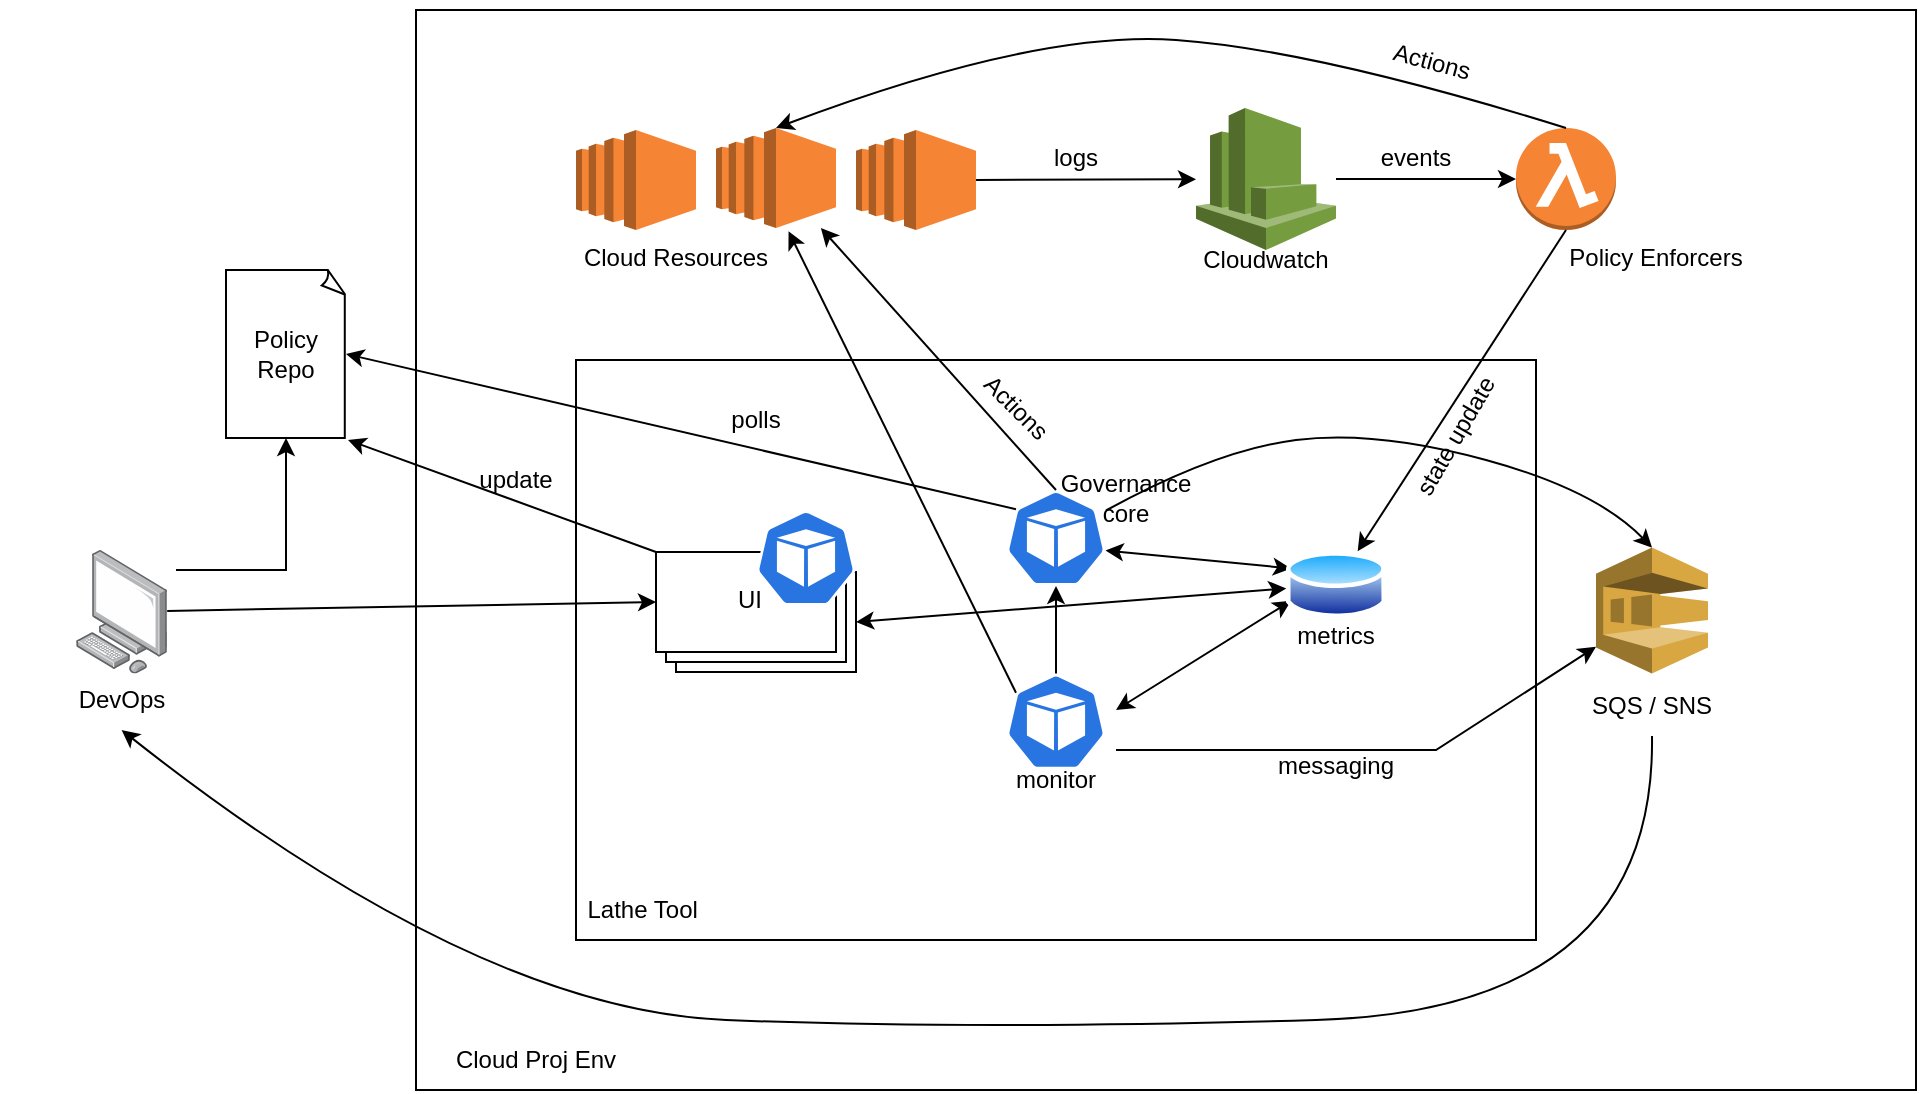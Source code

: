 <mxfile version="20.2.5" type="github">
  <diagram id="Vv94kJZP70gJv3WfLBMk" name="Page-1">
    <mxGraphModel dx="1061" dy="934" grid="1" gridSize="10" guides="1" tooltips="1" connect="1" arrows="1" fold="1" page="1" pageScale="1" pageWidth="1100" pageHeight="850" math="0" shadow="0">
      <root>
        <mxCell id="0" />
        <mxCell id="1" parent="0" />
        <mxCell id="CQJ7iR8nY9A5MEXB7DN9-19" value="" style="verticalLabelPosition=bottom;verticalAlign=top;html=1;shape=mxgraph.basic.rect;fillColor2=none;strokeWidth=1;size=20;indent=5;" vertex="1" parent="1">
          <mxGeometry x="270" y="80" width="750" height="540" as="geometry" />
        </mxCell>
        <mxCell id="CQJ7iR8nY9A5MEXB7DN9-18" value="" style="verticalLabelPosition=bottom;verticalAlign=top;html=1;shape=mxgraph.basic.rect;fillColor2=none;strokeWidth=1;size=20;indent=5;" vertex="1" parent="1">
          <mxGeometry x="350" y="255" width="480" height="290" as="geometry" />
        </mxCell>
        <mxCell id="CQJ7iR8nY9A5MEXB7DN9-4" value="" style="points=[];aspect=fixed;html=1;align=center;shadow=0;dashed=0;image;image=img/lib/allied_telesis/computer_and_terminals/Personal_Computer.svg;" vertex="1" parent="1">
          <mxGeometry x="100" y="350" width="45.6" height="61.8" as="geometry" />
        </mxCell>
        <mxCell id="CQJ7iR8nY9A5MEXB7DN9-6" value="" style="shape=image;html=1;verticalAlign=top;verticalLabelPosition=bottom;labelBackgroundColor=#ffffff;imageAspect=0;aspect=fixed;image=https://cdn1.iconfinder.com/data/icons/picons-social/57/github_rounded-128.png" vertex="1" parent="1">
          <mxGeometry x="180" y="150" width="50" height="50" as="geometry" />
        </mxCell>
        <mxCell id="CQJ7iR8nY9A5MEXB7DN9-8" value="Policy&lt;br&gt;Repo" style="whiteSpace=wrap;html=1;shape=mxgraph.basic.document" vertex="1" parent="1">
          <mxGeometry x="175" y="210" width="60" height="84" as="geometry" />
        </mxCell>
        <mxCell id="CQJ7iR8nY9A5MEXB7DN9-9" value="" style="endArrow=classic;html=1;rounded=0;entryX=0.5;entryY=1;entryDx=0;entryDy=0;entryPerimeter=0;" edge="1" parent="1" target="CQJ7iR8nY9A5MEXB7DN9-8">
          <mxGeometry width="50" height="50" relative="1" as="geometry">
            <mxPoint x="150" y="360" as="sourcePoint" />
            <mxPoint x="210" y="360" as="targetPoint" />
            <Array as="points">
              <mxPoint x="205" y="360" />
            </Array>
          </mxGeometry>
        </mxCell>
        <mxCell id="CQJ7iR8nY9A5MEXB7DN9-10" value="" style="outlineConnect=0;dashed=0;verticalLabelPosition=bottom;verticalAlign=top;align=center;html=1;shape=mxgraph.aws3.ec2;fillColor=#F58534;gradientColor=none;" vertex="1" parent="1">
          <mxGeometry x="350" y="140" width="60" height="50" as="geometry" />
        </mxCell>
        <mxCell id="CQJ7iR8nY9A5MEXB7DN9-11" value="" style="outlineConnect=0;dashed=0;verticalLabelPosition=bottom;verticalAlign=top;align=center;html=1;shape=mxgraph.aws3.ec2;fillColor=#F58534;gradientColor=none;" vertex="1" parent="1">
          <mxGeometry x="420" y="139" width="60" height="50" as="geometry" />
        </mxCell>
        <mxCell id="CQJ7iR8nY9A5MEXB7DN9-12" value="" style="outlineConnect=0;dashed=0;verticalLabelPosition=bottom;verticalAlign=top;align=center;html=1;shape=mxgraph.aws3.ec2;fillColor=#F58534;gradientColor=none;" vertex="1" parent="1">
          <mxGeometry x="490" y="140" width="60" height="50" as="geometry" />
        </mxCell>
        <mxCell id="CQJ7iR8nY9A5MEXB7DN9-13" value="" style="outlineConnect=0;dashed=0;verticalLabelPosition=bottom;verticalAlign=top;align=center;html=1;shape=mxgraph.aws3.cloudwatch;fillColor=#759C3E;gradientColor=none;" vertex="1" parent="1">
          <mxGeometry x="660" y="129" width="70" height="71" as="geometry" />
        </mxCell>
        <mxCell id="CQJ7iR8nY9A5MEXB7DN9-15" value="" style="outlineConnect=0;dashed=0;verticalLabelPosition=bottom;verticalAlign=top;align=center;html=1;shape=mxgraph.aws3.lambda_function;fillColor=#F58534;gradientColor=none;" vertex="1" parent="1">
          <mxGeometry x="820" y="139" width="50" height="51" as="geometry" />
        </mxCell>
        <mxCell id="CQJ7iR8nY9A5MEXB7DN9-16" value="" style="sketch=0;html=1;dashed=0;whitespace=wrap;fillColor=#2875E2;strokeColor=#ffffff;points=[[0.005,0.63,0],[0.1,0.2,0],[0.9,0.2,0],[0.5,0,0],[0.995,0.63,0],[0.72,0.99,0],[0.5,1,0],[0.28,0.99,0]];shape=mxgraph.kubernetes.icon;prIcon=pod" vertex="1" parent="1">
          <mxGeometry x="565" y="320" width="50" height="48" as="geometry" />
        </mxCell>
        <mxCell id="CQJ7iR8nY9A5MEXB7DN9-17" value="" style="verticalLabelPosition=bottom;verticalAlign=top;html=1;shape=mxgraph.basic.layered_rect;dx=10;outlineConnect=0;" vertex="1" parent="1">
          <mxGeometry x="390" y="351" width="100" height="60" as="geometry" />
        </mxCell>
        <mxCell id="CQJ7iR8nY9A5MEXB7DN9-21" value="" style="sketch=0;html=1;dashed=0;whitespace=wrap;fillColor=#2875E2;strokeColor=#ffffff;points=[[0.005,0.63,0],[0.1,0.2,0],[0.9,0.2,0],[0.5,0,0],[0.995,0.63,0],[0.72,0.99,0],[0.5,1,0],[0.28,0.99,0]];shape=mxgraph.kubernetes.icon;prIcon=pod" vertex="1" parent="1">
          <mxGeometry x="565" y="411.8" width="50" height="48" as="geometry" />
        </mxCell>
        <mxCell id="CQJ7iR8nY9A5MEXB7DN9-22" value="" style="endArrow=classic;html=1;rounded=0;entryX=0;entryY=0;entryDx=0;entryDy=25;entryPerimeter=0;" edge="1" parent="1" source="CQJ7iR8nY9A5MEXB7DN9-4" target="CQJ7iR8nY9A5MEXB7DN9-17">
          <mxGeometry width="50" height="50" relative="1" as="geometry">
            <mxPoint x="100" y="550" as="sourcePoint" />
            <mxPoint x="150" y="500" as="targetPoint" />
          </mxGeometry>
        </mxCell>
        <mxCell id="CQJ7iR8nY9A5MEXB7DN9-23" value="" style="endArrow=classic;html=1;rounded=0;exitX=0.5;exitY=0;exitDx=0;exitDy=0;exitPerimeter=0;" edge="1" parent="1" source="CQJ7iR8nY9A5MEXB7DN9-16" target="CQJ7iR8nY9A5MEXB7DN9-11">
          <mxGeometry width="50" height="50" relative="1" as="geometry">
            <mxPoint x="520" y="240" as="sourcePoint" />
            <mxPoint x="570" y="190" as="targetPoint" />
          </mxGeometry>
        </mxCell>
        <mxCell id="CQJ7iR8nY9A5MEXB7DN9-25" value="" style="endArrow=classic;html=1;rounded=0;exitX=0.1;exitY=0.2;exitDx=0;exitDy=0;exitPerimeter=0;entryX=1;entryY=0.5;entryDx=0;entryDy=0;entryPerimeter=0;" edge="1" parent="1" source="CQJ7iR8nY9A5MEXB7DN9-16" target="CQJ7iR8nY9A5MEXB7DN9-8">
          <mxGeometry width="50" height="50" relative="1" as="geometry">
            <mxPoint x="460" y="320" as="sourcePoint" />
            <mxPoint x="510" y="270" as="targetPoint" />
          </mxGeometry>
        </mxCell>
        <mxCell id="CQJ7iR8nY9A5MEXB7DN9-26" value="" style="endArrow=classic;html=1;rounded=0;entryX=1.017;entryY=1.012;entryDx=0;entryDy=0;entryPerimeter=0;exitX=0;exitY=0;exitDx=0;exitDy=0;exitPerimeter=0;" edge="1" parent="1" source="CQJ7iR8nY9A5MEXB7DN9-17" target="CQJ7iR8nY9A5MEXB7DN9-8">
          <mxGeometry width="50" height="50" relative="1" as="geometry">
            <mxPoint x="240" y="350" as="sourcePoint" />
            <mxPoint x="290" y="300" as="targetPoint" />
          </mxGeometry>
        </mxCell>
        <mxCell id="CQJ7iR8nY9A5MEXB7DN9-28" value="" style="endArrow=classic;html=1;rounded=0;exitX=1;exitY=0.5;exitDx=0;exitDy=0;exitPerimeter=0;" edge="1" parent="1" source="CQJ7iR8nY9A5MEXB7DN9-12" target="CQJ7iR8nY9A5MEXB7DN9-13">
          <mxGeometry width="50" height="50" relative="1" as="geometry">
            <mxPoint x="580" y="190" as="sourcePoint" />
            <mxPoint x="630" y="140" as="targetPoint" />
          </mxGeometry>
        </mxCell>
        <mxCell id="CQJ7iR8nY9A5MEXB7DN9-29" value="" style="endArrow=classic;html=1;rounded=0;entryX=0;entryY=0.5;entryDx=0;entryDy=0;entryPerimeter=0;" edge="1" parent="1" source="CQJ7iR8nY9A5MEXB7DN9-13" target="CQJ7iR8nY9A5MEXB7DN9-15">
          <mxGeometry width="50" height="50" relative="1" as="geometry">
            <mxPoint x="750" y="200" as="sourcePoint" />
            <mxPoint x="800" y="150" as="targetPoint" />
          </mxGeometry>
        </mxCell>
        <mxCell id="CQJ7iR8nY9A5MEXB7DN9-30" value="" style="endArrow=classic;html=1;rounded=0;exitX=0.5;exitY=1;exitDx=0;exitDy=0;exitPerimeter=0;" edge="1" parent="1" source="CQJ7iR8nY9A5MEXB7DN9-15" target="CQJ7iR8nY9A5MEXB7DN9-61">
          <mxGeometry width="50" height="50" relative="1" as="geometry">
            <mxPoint x="880" y="280" as="sourcePoint" />
            <mxPoint x="930" y="230" as="targetPoint" />
          </mxGeometry>
        </mxCell>
        <mxCell id="CQJ7iR8nY9A5MEXB7DN9-32" value="" style="endArrow=classic;startArrow=classic;html=1;rounded=0;entryX=0;entryY=0.75;entryDx=0;entryDy=0;" edge="1" parent="1" target="CQJ7iR8nY9A5MEXB7DN9-61">
          <mxGeometry width="50" height="50" relative="1" as="geometry">
            <mxPoint x="620" y="430" as="sourcePoint" />
            <mxPoint x="690" y="410" as="targetPoint" />
          </mxGeometry>
        </mxCell>
        <mxCell id="CQJ7iR8nY9A5MEXB7DN9-33" value="" style="endArrow=classic;startArrow=classic;html=1;rounded=0;exitX=0.995;exitY=0.63;exitDx=0;exitDy=0;exitPerimeter=0;entryX=0;entryY=0.25;entryDx=0;entryDy=0;" edge="1" parent="1" source="CQJ7iR8nY9A5MEXB7DN9-16" target="CQJ7iR8nY9A5MEXB7DN9-61">
          <mxGeometry width="50" height="50" relative="1" as="geometry">
            <mxPoint x="620" y="390" as="sourcePoint" />
            <mxPoint x="670" y="340" as="targetPoint" />
          </mxGeometry>
        </mxCell>
        <mxCell id="CQJ7iR8nY9A5MEXB7DN9-34" value="" style="endArrow=classic;startArrow=classic;html=1;rounded=0;exitX=0;exitY=0;exitDx=100;exitDy=35;exitPerimeter=0;" edge="1" parent="1" source="CQJ7iR8nY9A5MEXB7DN9-17" target="CQJ7iR8nY9A5MEXB7DN9-61">
          <mxGeometry width="50" height="50" relative="1" as="geometry">
            <mxPoint x="450" y="500" as="sourcePoint" />
            <mxPoint x="500" y="450" as="targetPoint" />
          </mxGeometry>
        </mxCell>
        <mxCell id="CQJ7iR8nY9A5MEXB7DN9-36" value="Cloud Resources" style="text;html=1;strokeColor=none;fillColor=none;align=center;verticalAlign=middle;whiteSpace=wrap;rounded=0;" vertex="1" parent="1">
          <mxGeometry x="340" y="189" width="120" height="30" as="geometry" />
        </mxCell>
        <mxCell id="CQJ7iR8nY9A5MEXB7DN9-37" value="Cloudwatch" style="text;html=1;strokeColor=none;fillColor=none;align=center;verticalAlign=middle;whiteSpace=wrap;rounded=0;" vertex="1" parent="1">
          <mxGeometry x="635" y="190" width="120" height="30" as="geometry" />
        </mxCell>
        <mxCell id="CQJ7iR8nY9A5MEXB7DN9-38" value="Policy Enforcers" style="text;html=1;strokeColor=none;fillColor=none;align=center;verticalAlign=middle;whiteSpace=wrap;rounded=0;" vertex="1" parent="1">
          <mxGeometry x="830" y="189" width="120" height="30" as="geometry" />
        </mxCell>
        <mxCell id="CQJ7iR8nY9A5MEXB7DN9-40" value="" style="curved=1;endArrow=classic;html=1;rounded=0;exitX=0.5;exitY=0;exitDx=0;exitDy=0;exitPerimeter=0;entryX=0.5;entryY=0;entryDx=0;entryDy=0;entryPerimeter=0;" edge="1" parent="1" source="CQJ7iR8nY9A5MEXB7DN9-15" target="CQJ7iR8nY9A5MEXB7DN9-11">
          <mxGeometry width="50" height="50" relative="1" as="geometry">
            <mxPoint x="580" y="140" as="sourcePoint" />
            <mxPoint x="630" y="90" as="targetPoint" />
            <Array as="points">
              <mxPoint x="720" y="100" />
              <mxPoint x="580" y="90" />
            </Array>
          </mxGeometry>
        </mxCell>
        <mxCell id="CQJ7iR8nY9A5MEXB7DN9-41" value="Actions" style="text;html=1;strokeColor=none;fillColor=none;align=center;verticalAlign=middle;whiteSpace=wrap;rounded=0;rotation=15;" vertex="1" parent="1">
          <mxGeometry x="718" y="91" width="120" height="30" as="geometry" />
        </mxCell>
        <mxCell id="CQJ7iR8nY9A5MEXB7DN9-42" value="Actions" style="text;html=1;strokeColor=none;fillColor=none;align=center;verticalAlign=middle;whiteSpace=wrap;rounded=0;rotation=45;" vertex="1" parent="1">
          <mxGeometry x="510" y="264" width="120" height="30" as="geometry" />
        </mxCell>
        <mxCell id="CQJ7iR8nY9A5MEXB7DN9-43" value="logs&lt;span style=&quot;caret-color: rgba(0, 0, 0, 0); color: rgba(0, 0, 0, 0); font-family: monospace; font-size: 0px; text-align: start;&quot;&gt;%3CmxGraphModel%3E%3Croot%3E%3CmxCell%20id%3D%220%22%2F%3E%3CmxCell%20id%3D%221%22%20parent%3D%220%22%2F%3E%3CmxCell%20id%3D%222%22%20value%3D%22Cloudwatch%22%20style%3D%22text%3Bhtml%3D1%3BstrokeColor%3Dnone%3BfillColor%3Dnone%3Balign%3Dcenter%3BverticalAlign%3Dmiddle%3BwhiteSpace%3Dwrap%3Brounded%3D0%3B%22%20vertex%3D%221%22%20parent%3D%221%22%3E%3CmxGeometry%20x%3D%22635%22%20y%3D%22190%22%20width%3D%22120%22%20height%3D%2230%22%20as%3D%22geometry%22%2F%3E%3C%2FmxCell%3E%3C%2Froot%3E%3C%2FmxGraphModel%3E&lt;/span&gt;" style="text;html=1;strokeColor=none;fillColor=none;align=center;verticalAlign=middle;whiteSpace=wrap;rounded=0;" vertex="1" parent="1">
          <mxGeometry x="540" y="139" width="120" height="30" as="geometry" />
        </mxCell>
        <mxCell id="CQJ7iR8nY9A5MEXB7DN9-44" value="events" style="text;html=1;strokeColor=none;fillColor=none;align=center;verticalAlign=middle;whiteSpace=wrap;rounded=0;" vertex="1" parent="1">
          <mxGeometry x="710" y="139" width="120" height="30" as="geometry" />
        </mxCell>
        <mxCell id="CQJ7iR8nY9A5MEXB7DN9-45" value="state update" style="text;html=1;strokeColor=none;fillColor=none;align=center;verticalAlign=middle;whiteSpace=wrap;rounded=0;rotation=-60;" vertex="1" parent="1">
          <mxGeometry x="730" y="278" width="120" height="30" as="geometry" />
        </mxCell>
        <mxCell id="CQJ7iR8nY9A5MEXB7DN9-46" value="metrics" style="text;html=1;strokeColor=none;fillColor=none;align=center;verticalAlign=middle;whiteSpace=wrap;rounded=0;" vertex="1" parent="1">
          <mxGeometry x="670" y="378" width="120" height="30" as="geometry" />
        </mxCell>
        <mxCell id="CQJ7iR8nY9A5MEXB7DN9-47" value="polls" style="text;html=1;strokeColor=none;fillColor=none;align=center;verticalAlign=middle;whiteSpace=wrap;rounded=0;" vertex="1" parent="1">
          <mxGeometry x="380" y="270" width="120" height="30" as="geometry" />
        </mxCell>
        <mxCell id="CQJ7iR8nY9A5MEXB7DN9-48" value="update" style="text;html=1;strokeColor=none;fillColor=none;align=center;verticalAlign=middle;whiteSpace=wrap;rounded=0;" vertex="1" parent="1">
          <mxGeometry x="260" y="300" width="120" height="30" as="geometry" />
        </mxCell>
        <mxCell id="CQJ7iR8nY9A5MEXB7DN9-49" value="UI" style="text;html=1;strokeColor=none;fillColor=none;align=center;verticalAlign=middle;whiteSpace=wrap;rounded=0;" vertex="1" parent="1">
          <mxGeometry x="377" y="360" width="120" height="30" as="geometry" />
        </mxCell>
        <mxCell id="CQJ7iR8nY9A5MEXB7DN9-50" value="monitor" style="text;html=1;strokeColor=none;fillColor=none;align=center;verticalAlign=middle;whiteSpace=wrap;rounded=0;" vertex="1" parent="1">
          <mxGeometry x="530" y="450" width="120" height="30" as="geometry" />
        </mxCell>
        <mxCell id="CQJ7iR8nY9A5MEXB7DN9-51" value="Governance &lt;br&gt;core" style="text;html=1;strokeColor=none;fillColor=none;align=center;verticalAlign=middle;whiteSpace=wrap;rounded=0;" vertex="1" parent="1">
          <mxGeometry x="565" y="309" width="120" height="30" as="geometry" />
        </mxCell>
        <mxCell id="CQJ7iR8nY9A5MEXB7DN9-52" value="DevOps" style="text;html=1;strokeColor=none;fillColor=none;align=center;verticalAlign=middle;whiteSpace=wrap;rounded=0;" vertex="1" parent="1">
          <mxGeometry x="62.8" y="410" width="120" height="30" as="geometry" />
        </mxCell>
        <mxCell id="CQJ7iR8nY9A5MEXB7DN9-53" value="Lathe Tool&amp;nbsp;" style="text;html=1;strokeColor=none;fillColor=none;align=center;verticalAlign=middle;whiteSpace=wrap;rounded=0;" vertex="1" parent="1">
          <mxGeometry x="325" y="515" width="120" height="30" as="geometry" />
        </mxCell>
        <mxCell id="CQJ7iR8nY9A5MEXB7DN9-54" value="Cloud Proj Env" style="text;html=1;strokeColor=none;fillColor=none;align=center;verticalAlign=middle;whiteSpace=wrap;rounded=0;" vertex="1" parent="1">
          <mxGeometry x="270" y="590" width="120" height="30" as="geometry" />
        </mxCell>
        <mxCell id="CQJ7iR8nY9A5MEXB7DN9-55" value="" style="sketch=0;html=1;dashed=0;whitespace=wrap;fillColor=#2875E2;strokeColor=#ffffff;points=[[0.005,0.63,0],[0.1,0.2,0],[0.9,0.2,0],[0.5,0,0],[0.995,0.63,0],[0.72,0.99,0],[0.5,1,0],[0.28,0.99,0]];shape=mxgraph.kubernetes.icon;prIcon=pod" vertex="1" parent="1">
          <mxGeometry x="440" y="330" width="50" height="48" as="geometry" />
        </mxCell>
        <mxCell id="CQJ7iR8nY9A5MEXB7DN9-56" value="" style="endArrow=classic;html=1;rounded=0;exitX=0.1;exitY=0.2;exitDx=0;exitDy=0;exitPerimeter=0;entryX=0.969;entryY=0.056;entryDx=0;entryDy=0;entryPerimeter=0;" edge="1" parent="1" source="CQJ7iR8nY9A5MEXB7DN9-21" target="CQJ7iR8nY9A5MEXB7DN9-36">
          <mxGeometry width="50" height="50" relative="1" as="geometry">
            <mxPoint x="580" y="380" as="sourcePoint" />
            <mxPoint x="630" y="330" as="targetPoint" />
          </mxGeometry>
        </mxCell>
        <mxCell id="CQJ7iR8nY9A5MEXB7DN9-57" value="" style="endArrow=classic;html=1;rounded=0;exitX=0.5;exitY=0;exitDx=0;exitDy=0;exitPerimeter=0;entryX=0.5;entryY=1;entryDx=0;entryDy=0;entryPerimeter=0;" edge="1" parent="1" source="CQJ7iR8nY9A5MEXB7DN9-21" target="CQJ7iR8nY9A5MEXB7DN9-16">
          <mxGeometry width="50" height="50" relative="1" as="geometry">
            <mxPoint x="580" y="380" as="sourcePoint" />
            <mxPoint x="630" y="330" as="targetPoint" />
          </mxGeometry>
        </mxCell>
        <mxCell id="CQJ7iR8nY9A5MEXB7DN9-58" value="" style="outlineConnect=0;dashed=0;verticalLabelPosition=bottom;verticalAlign=top;align=center;html=1;shape=mxgraph.aws3.sqs;fillColor=#D9A741;gradientColor=none;" vertex="1" parent="1">
          <mxGeometry x="860" y="348.8" width="56" height="63" as="geometry" />
        </mxCell>
        <mxCell id="CQJ7iR8nY9A5MEXB7DN9-59" value="" style="endArrow=classic;html=1;rounded=0;exitX=0.75;exitY=0;exitDx=0;exitDy=0;" edge="1" parent="1" source="CQJ7iR8nY9A5MEXB7DN9-50" target="CQJ7iR8nY9A5MEXB7DN9-58">
          <mxGeometry width="50" height="50" relative="1" as="geometry">
            <mxPoint x="640" y="509.8" as="sourcePoint" />
            <mxPoint x="690" y="459.8" as="targetPoint" />
            <Array as="points">
              <mxPoint x="780" y="450" />
            </Array>
          </mxGeometry>
        </mxCell>
        <mxCell id="CQJ7iR8nY9A5MEXB7DN9-60" value="messaging" style="text;html=1;strokeColor=none;fillColor=none;align=center;verticalAlign=middle;whiteSpace=wrap;rounded=0;" vertex="1" parent="1">
          <mxGeometry x="670" y="443" width="120" height="30" as="geometry" />
        </mxCell>
        <mxCell id="CQJ7iR8nY9A5MEXB7DN9-61" value="" style="aspect=fixed;perimeter=ellipsePerimeter;html=1;align=center;shadow=0;dashed=0;spacingTop=3;image;image=img/lib/active_directory/database.svg;" vertex="1" parent="1">
          <mxGeometry x="705" y="348.8" width="50" height="37" as="geometry" />
        </mxCell>
        <mxCell id="CQJ7iR8nY9A5MEXB7DN9-62" value="SQS / SNS" style="text;html=1;strokeColor=none;fillColor=none;align=center;verticalAlign=middle;whiteSpace=wrap;rounded=0;" vertex="1" parent="1">
          <mxGeometry x="828" y="413" width="120" height="30" as="geometry" />
        </mxCell>
        <mxCell id="CQJ7iR8nY9A5MEXB7DN9-63" value="" style="curved=1;endArrow=classic;html=1;rounded=0;entryX=0.5;entryY=0;entryDx=0;entryDy=0;entryPerimeter=0;" edge="1" parent="1" source="CQJ7iR8nY9A5MEXB7DN9-16" target="CQJ7iR8nY9A5MEXB7DN9-58">
          <mxGeometry width="50" height="50" relative="1" as="geometry">
            <mxPoint x="580" y="380" as="sourcePoint" />
            <mxPoint x="630" y="330" as="targetPoint" />
            <Array as="points">
              <mxPoint x="670" y="300" />
              <mxPoint x="750" y="290" />
              <mxPoint x="860" y="320" />
            </Array>
          </mxGeometry>
        </mxCell>
        <mxCell id="CQJ7iR8nY9A5MEXB7DN9-65" value="" style="curved=1;endArrow=classic;html=1;rounded=0;exitX=0.5;exitY=1;exitDx=0;exitDy=0;entryX=0.5;entryY=1;entryDx=0;entryDy=0;" edge="1" parent="1" source="CQJ7iR8nY9A5MEXB7DN9-62" target="CQJ7iR8nY9A5MEXB7DN9-52">
          <mxGeometry width="50" height="50" relative="1" as="geometry">
            <mxPoint x="580" y="380" as="sourcePoint" />
            <mxPoint x="630" y="330" as="targetPoint" />
            <Array as="points">
              <mxPoint x="890" y="580" />
              <mxPoint x="550" y="590" />
              <mxPoint x="300" y="580" />
            </Array>
          </mxGeometry>
        </mxCell>
      </root>
    </mxGraphModel>
  </diagram>
</mxfile>

